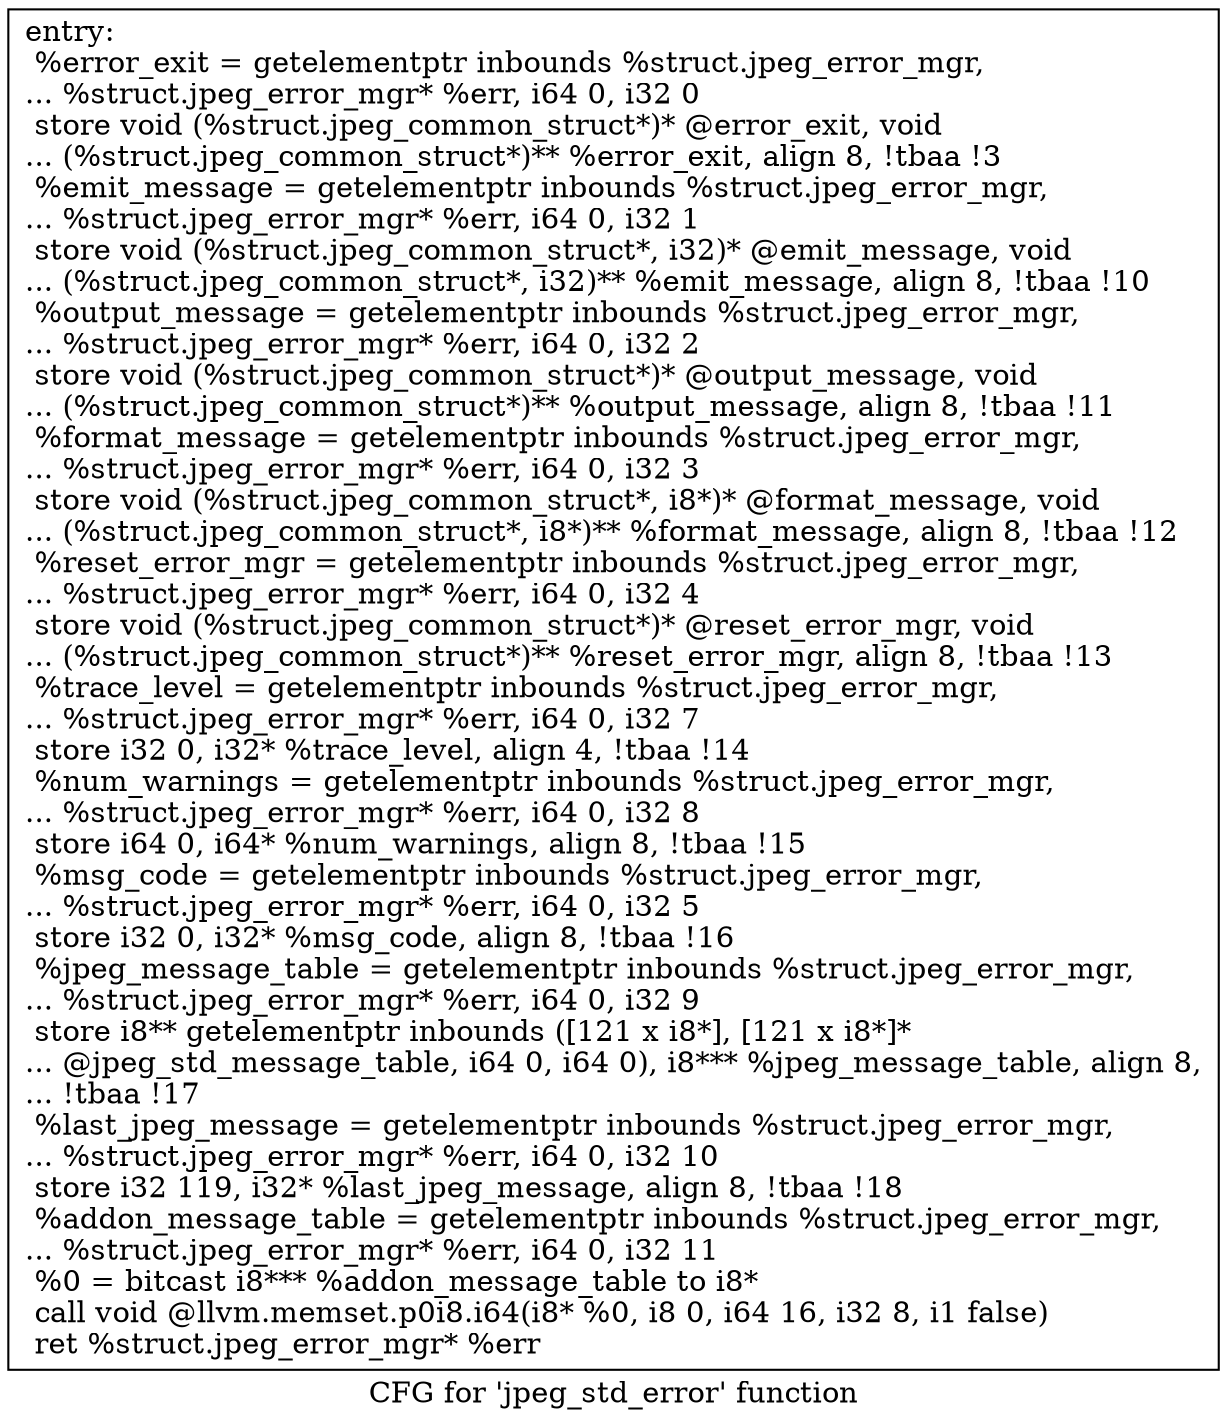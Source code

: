digraph "CFG for 'jpeg_std_error' function" {
	label="CFG for 'jpeg_std_error' function";

	Node0x53db990 [shape=record,label="{entry:\l  %error_exit = getelementptr inbounds %struct.jpeg_error_mgr,\l... %struct.jpeg_error_mgr* %err, i64 0, i32 0\l  store void (%struct.jpeg_common_struct*)* @error_exit, void\l... (%struct.jpeg_common_struct*)** %error_exit, align 8, !tbaa !3\l  %emit_message = getelementptr inbounds %struct.jpeg_error_mgr,\l... %struct.jpeg_error_mgr* %err, i64 0, i32 1\l  store void (%struct.jpeg_common_struct*, i32)* @emit_message, void\l... (%struct.jpeg_common_struct*, i32)** %emit_message, align 8, !tbaa !10\l  %output_message = getelementptr inbounds %struct.jpeg_error_mgr,\l... %struct.jpeg_error_mgr* %err, i64 0, i32 2\l  store void (%struct.jpeg_common_struct*)* @output_message, void\l... (%struct.jpeg_common_struct*)** %output_message, align 8, !tbaa !11\l  %format_message = getelementptr inbounds %struct.jpeg_error_mgr,\l... %struct.jpeg_error_mgr* %err, i64 0, i32 3\l  store void (%struct.jpeg_common_struct*, i8*)* @format_message, void\l... (%struct.jpeg_common_struct*, i8*)** %format_message, align 8, !tbaa !12\l  %reset_error_mgr = getelementptr inbounds %struct.jpeg_error_mgr,\l... %struct.jpeg_error_mgr* %err, i64 0, i32 4\l  store void (%struct.jpeg_common_struct*)* @reset_error_mgr, void\l... (%struct.jpeg_common_struct*)** %reset_error_mgr, align 8, !tbaa !13\l  %trace_level = getelementptr inbounds %struct.jpeg_error_mgr,\l... %struct.jpeg_error_mgr* %err, i64 0, i32 7\l  store i32 0, i32* %trace_level, align 4, !tbaa !14\l  %num_warnings = getelementptr inbounds %struct.jpeg_error_mgr,\l... %struct.jpeg_error_mgr* %err, i64 0, i32 8\l  store i64 0, i64* %num_warnings, align 8, !tbaa !15\l  %msg_code = getelementptr inbounds %struct.jpeg_error_mgr,\l... %struct.jpeg_error_mgr* %err, i64 0, i32 5\l  store i32 0, i32* %msg_code, align 8, !tbaa !16\l  %jpeg_message_table = getelementptr inbounds %struct.jpeg_error_mgr,\l... %struct.jpeg_error_mgr* %err, i64 0, i32 9\l  store i8** getelementptr inbounds ([121 x i8*], [121 x i8*]*\l... @jpeg_std_message_table, i64 0, i64 0), i8*** %jpeg_message_table, align 8,\l... !tbaa !17\l  %last_jpeg_message = getelementptr inbounds %struct.jpeg_error_mgr,\l... %struct.jpeg_error_mgr* %err, i64 0, i32 10\l  store i32 119, i32* %last_jpeg_message, align 8, !tbaa !18\l  %addon_message_table = getelementptr inbounds %struct.jpeg_error_mgr,\l... %struct.jpeg_error_mgr* %err, i64 0, i32 11\l  %0 = bitcast i8*** %addon_message_table to i8*\l  call void @llvm.memset.p0i8.i64(i8* %0, i8 0, i64 16, i32 8, i1 false)\l  ret %struct.jpeg_error_mgr* %err\l}"];
}

